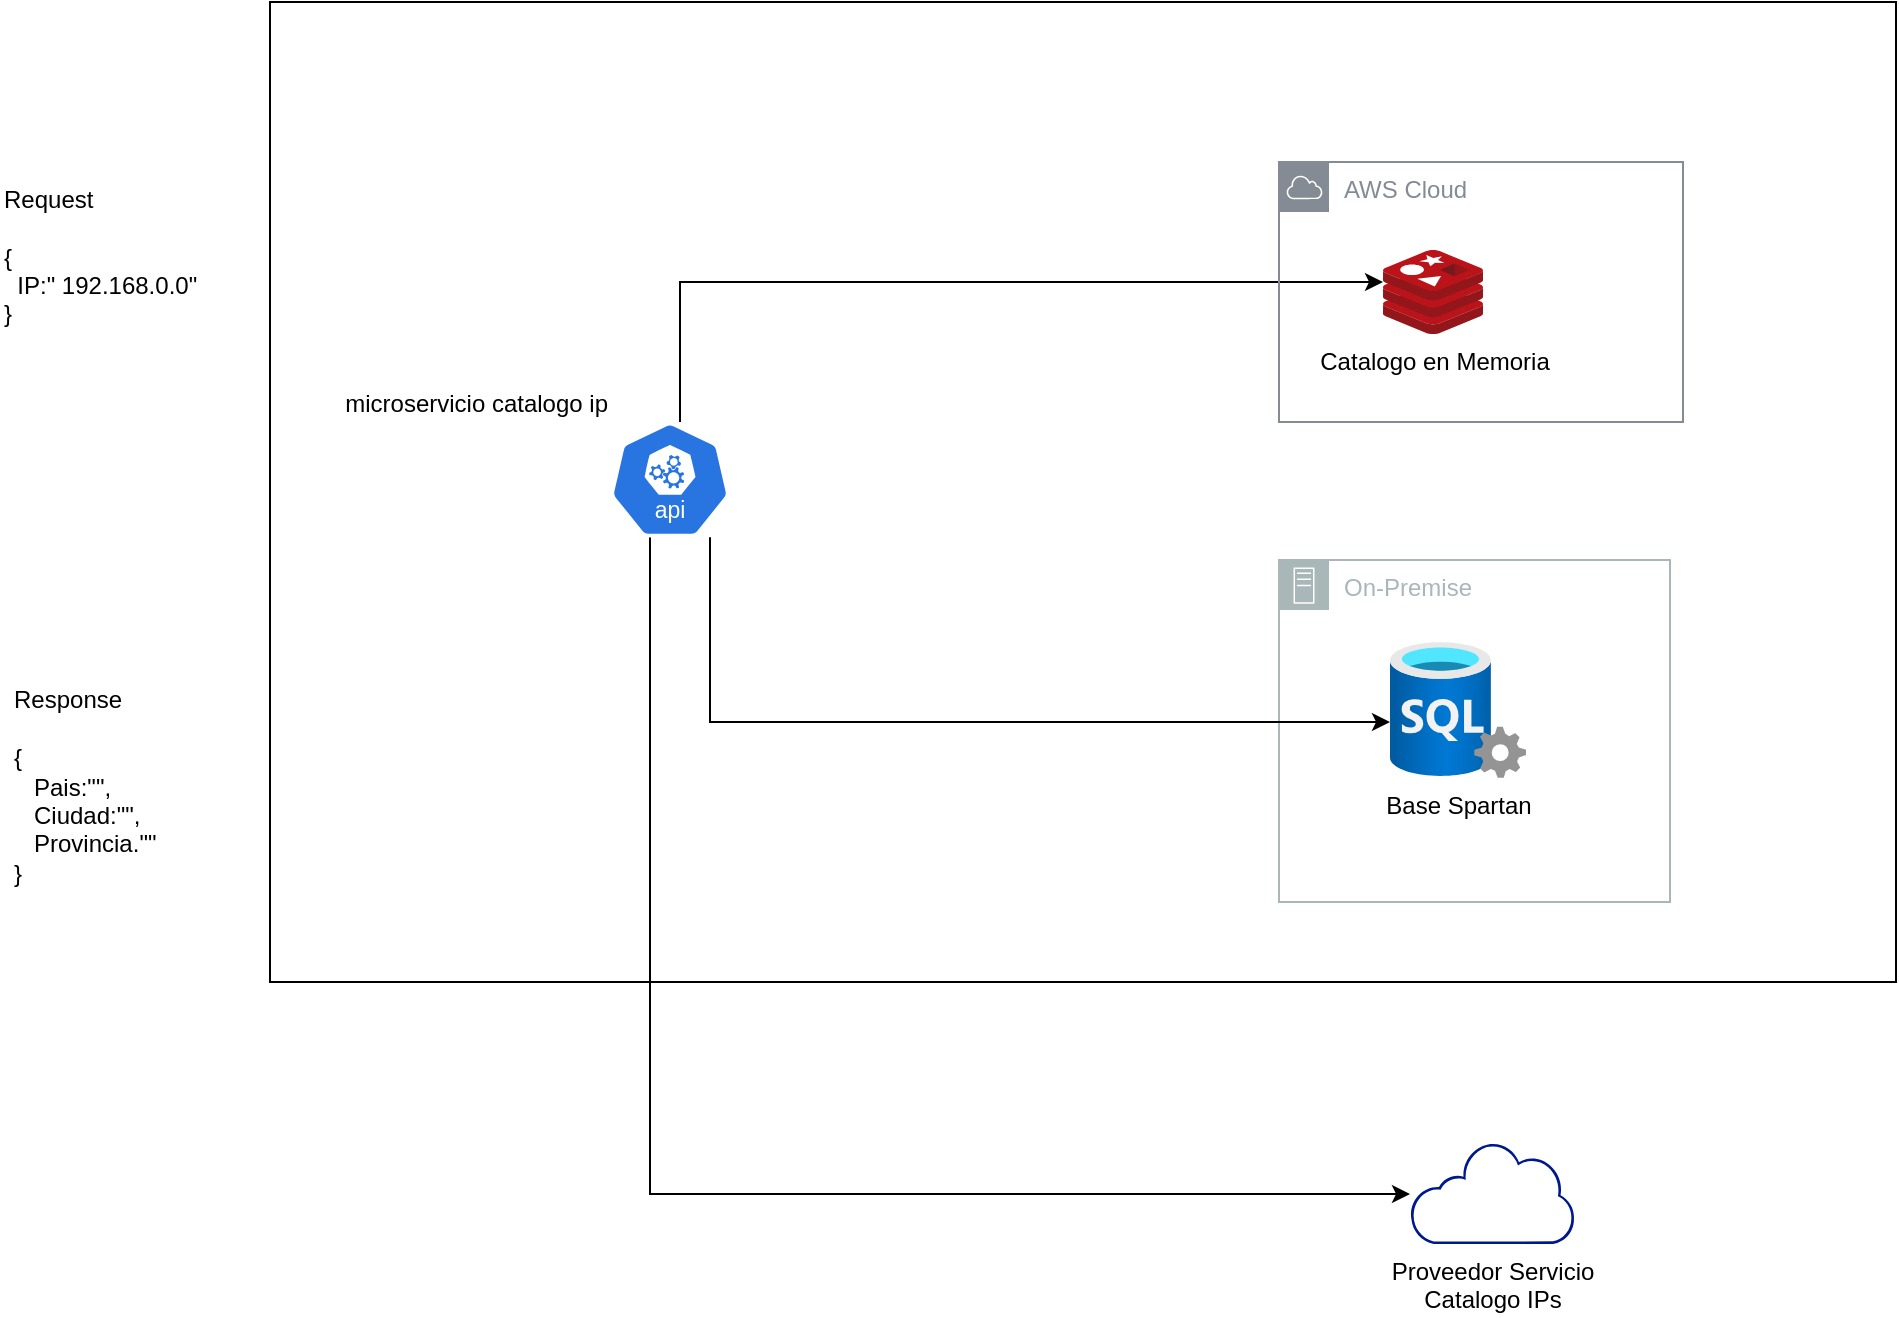 <mxfile version="23.0.1" type="github">
  <diagram name="Página-1" id="f4bqNxZ-yIZtXsm1hZRl">
    <mxGraphModel dx="3267" dy="2158" grid="1" gridSize="10" guides="1" tooltips="1" connect="1" arrows="1" fold="1" page="1" pageScale="1" pageWidth="827" pageHeight="1169" math="0" shadow="0">
      <root>
        <mxCell id="0" />
        <mxCell id="1" parent="0" />
        <mxCell id="tfvoOhLQ-1YyObvh46EX-8" value="" style="rounded=0;whiteSpace=wrap;html=1;fillStyle=hatch;" vertex="1" parent="1">
          <mxGeometry x="80" y="-80" width="813" height="490" as="geometry" />
        </mxCell>
        <mxCell id="tfvoOhLQ-1YyObvh46EX-7" value="On-Premise" style="sketch=0;outlineConnect=0;gradientColor=none;html=1;whiteSpace=wrap;fontSize=12;fontStyle=0;shape=mxgraph.aws4.group;grIcon=mxgraph.aws4.group_on_premise;strokeColor=#AAB7B8;fillColor=none;verticalAlign=top;align=left;spacingLeft=30;fontColor=#AAB7B8;dashed=0;" vertex="1" parent="1">
          <mxGeometry x="584.5" y="199" width="195.5" height="171" as="geometry" />
        </mxCell>
        <mxCell id="tfvoOhLQ-1YyObvh46EX-10" style="edgeStyle=orthogonalEdgeStyle;rounded=0;orthogonalLoop=1;jettySize=auto;html=1;" edge="1" parent="1" source="tfvoOhLQ-1YyObvh46EX-1" target="tfvoOhLQ-1YyObvh46EX-2">
          <mxGeometry relative="1" as="geometry">
            <Array as="points">
              <mxPoint x="285" y="60" />
            </Array>
          </mxGeometry>
        </mxCell>
        <mxCell id="tfvoOhLQ-1YyObvh46EX-11" style="edgeStyle=orthogonalEdgeStyle;rounded=0;orthogonalLoop=1;jettySize=auto;html=1;" edge="1" parent="1" source="tfvoOhLQ-1YyObvh46EX-1" target="tfvoOhLQ-1YyObvh46EX-4">
          <mxGeometry relative="1" as="geometry">
            <Array as="points">
              <mxPoint x="300" y="280" />
            </Array>
          </mxGeometry>
        </mxCell>
        <mxCell id="tfvoOhLQ-1YyObvh46EX-12" style="edgeStyle=orthogonalEdgeStyle;rounded=0;orthogonalLoop=1;jettySize=auto;html=1;" edge="1" parent="1" source="tfvoOhLQ-1YyObvh46EX-1" target="tfvoOhLQ-1YyObvh46EX-5">
          <mxGeometry relative="1" as="geometry">
            <Array as="points">
              <mxPoint x="270" y="516" />
            </Array>
          </mxGeometry>
        </mxCell>
        <mxCell id="tfvoOhLQ-1YyObvh46EX-1" value="microservicio catalogo ip" style="aspect=fixed;sketch=0;html=1;dashed=0;whitespace=wrap;fillColor=#2875E2;strokeColor=#ffffff;points=[[0.005,0.63,0],[0.1,0.2,0],[0.9,0.2,0],[0.5,0,0],[0.995,0.63,0],[0.72,0.99,0],[0.5,1,0],[0.28,0.99,0]];shape=mxgraph.kubernetes.icon2;kubernetesLabel=1;prIcon=api;labelPosition=left;verticalLabelPosition=top;align=right;verticalAlign=bottom;" vertex="1" parent="1">
          <mxGeometry x="250" y="130" width="60" height="57.6" as="geometry" />
        </mxCell>
        <mxCell id="tfvoOhLQ-1YyObvh46EX-4" value="Base Spartan" style="image;aspect=fixed;html=1;points=[];align=center;fontSize=12;image=img/lib/azure2/databases/SQL_Server.svg;" vertex="1" parent="1">
          <mxGeometry x="640" y="240" width="68" height="68" as="geometry" />
        </mxCell>
        <mxCell id="tfvoOhLQ-1YyObvh46EX-5" value="Proveedor Servicio&lt;br&gt;Catalogo IPs" style="sketch=0;aspect=fixed;pointerEvents=1;shadow=0;dashed=0;html=1;strokeColor=none;labelPosition=center;verticalLabelPosition=bottom;verticalAlign=top;align=center;fillColor=#00188D;shape=mxgraph.mscae.enterprise.internet_hollow" vertex="1" parent="1">
          <mxGeometry x="650" y="490" width="82.26" height="51" as="geometry" />
        </mxCell>
        <mxCell id="tfvoOhLQ-1YyObvh46EX-13" value="&lt;br&gt;Request&amp;nbsp;&lt;br&gt;&lt;br&gt;{&lt;br&gt;&amp;nbsp; IP:&quot; 192.168.0.0&quot;&lt;br&gt;}" style="text;html=1;align=left;verticalAlign=middle;resizable=0;points=[];autosize=1;strokeColor=none;fillColor=none;" vertex="1" parent="1">
          <mxGeometry x="-55" y="-10" width="120" height="100" as="geometry" />
        </mxCell>
        <mxCell id="tfvoOhLQ-1YyObvh46EX-14" value="&lt;br&gt;Response&amp;nbsp;&lt;br&gt;&lt;br&gt;{&lt;br&gt;&amp;nbsp; &amp;nbsp;Pais:&quot;&quot;,&lt;br&gt;&amp;nbsp; &amp;nbsp;Ciudad:&quot;&quot;,&lt;br&gt;&amp;nbsp; &amp;nbsp;Provincia.&quot;&quot;&lt;br&gt;}" style="text;html=1;align=left;verticalAlign=middle;resizable=0;points=[];autosize=1;strokeColor=none;fillColor=none;" vertex="1" parent="1">
          <mxGeometry x="-50" y="240" width="90" height="130" as="geometry" />
        </mxCell>
        <mxCell id="tfvoOhLQ-1YyObvh46EX-15" value="" style="group" vertex="1" connectable="0" parent="1">
          <mxGeometry x="584.5" width="202" height="130" as="geometry" />
        </mxCell>
        <mxCell id="tfvoOhLQ-1YyObvh46EX-9" value="AWS Cloud" style="sketch=0;outlineConnect=0;gradientColor=none;html=1;whiteSpace=wrap;fontSize=12;fontStyle=0;shape=mxgraph.aws4.group;grIcon=mxgraph.aws4.group_aws_cloud;strokeColor=#858B94;fillColor=none;verticalAlign=top;align=left;spacingLeft=30;fontColor=#858B94;dashed=0;" vertex="1" parent="tfvoOhLQ-1YyObvh46EX-15">
          <mxGeometry width="202" height="130" as="geometry" />
        </mxCell>
        <mxCell id="tfvoOhLQ-1YyObvh46EX-2" value="Catalogo en Memoria" style="image;sketch=0;aspect=fixed;html=1;points=[];align=center;fontSize=12;image=img/lib/mscae/Cache_Redis_Product.svg;" vertex="1" parent="tfvoOhLQ-1YyObvh46EX-15">
          <mxGeometry x="52" y="44" width="50" height="42" as="geometry" />
        </mxCell>
      </root>
    </mxGraphModel>
  </diagram>
</mxfile>
